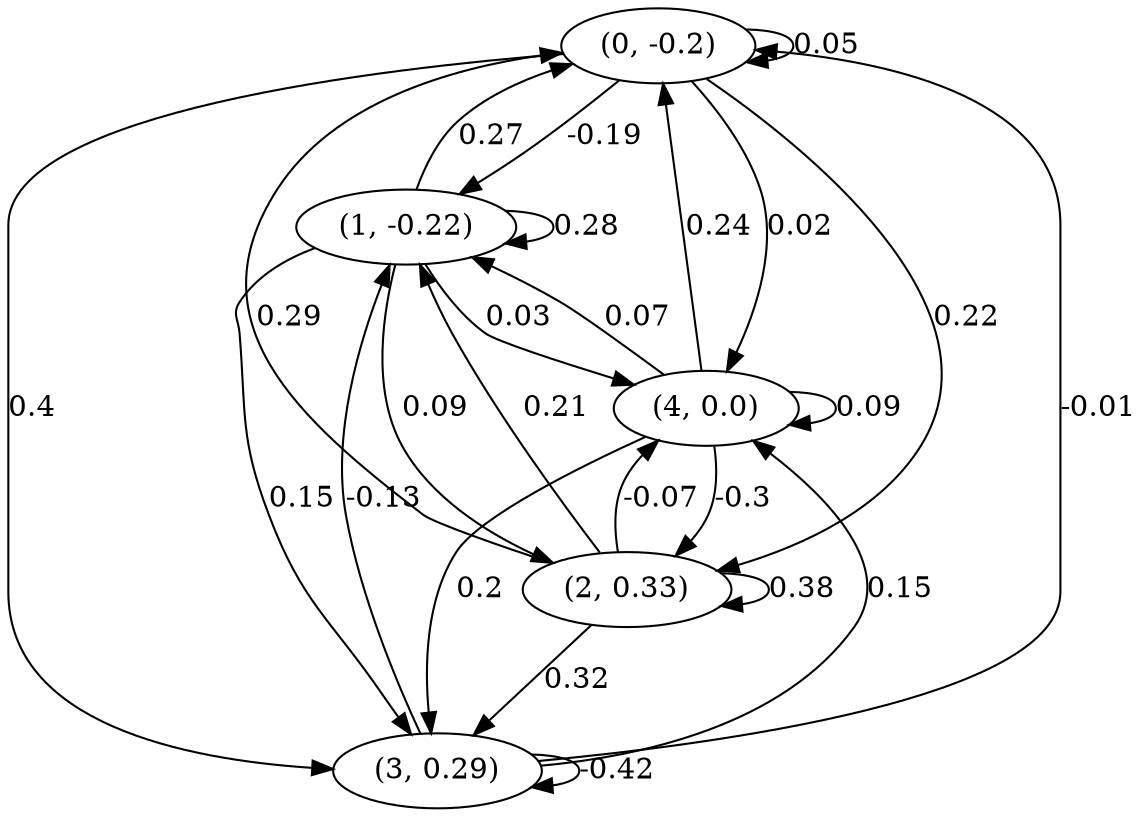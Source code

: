 digraph {
    0 [ label = "(0, -0.2)" ]
    1 [ label = "(1, -0.22)" ]
    2 [ label = "(2, 0.33)" ]
    3 [ label = "(3, 0.29)" ]
    4 [ label = "(4, 0.0)" ]
    0 -> 0 [ label = "0.05" ]
    1 -> 1 [ label = "0.28" ]
    2 -> 2 [ label = "0.38" ]
    3 -> 3 [ label = "-0.42" ]
    4 -> 4 [ label = "0.09" ]
    1 -> 0 [ label = "0.27" ]
    2 -> 0 [ label = "0.29" ]
    3 -> 0 [ label = "-0.01" ]
    4 -> 0 [ label = "0.24" ]
    0 -> 1 [ label = "-0.19" ]
    2 -> 1 [ label = "0.21" ]
    3 -> 1 [ label = "-0.13" ]
    4 -> 1 [ label = "0.07" ]
    0 -> 2 [ label = "0.22" ]
    1 -> 2 [ label = "0.09" ]
    4 -> 2 [ label = "-0.3" ]
    0 -> 3 [ label = "0.4" ]
    1 -> 3 [ label = "0.15" ]
    2 -> 3 [ label = "0.32" ]
    4 -> 3 [ label = "0.2" ]
    0 -> 4 [ label = "0.02" ]
    1 -> 4 [ label = "0.03" ]
    2 -> 4 [ label = "-0.07" ]
    3 -> 4 [ label = "0.15" ]
}

